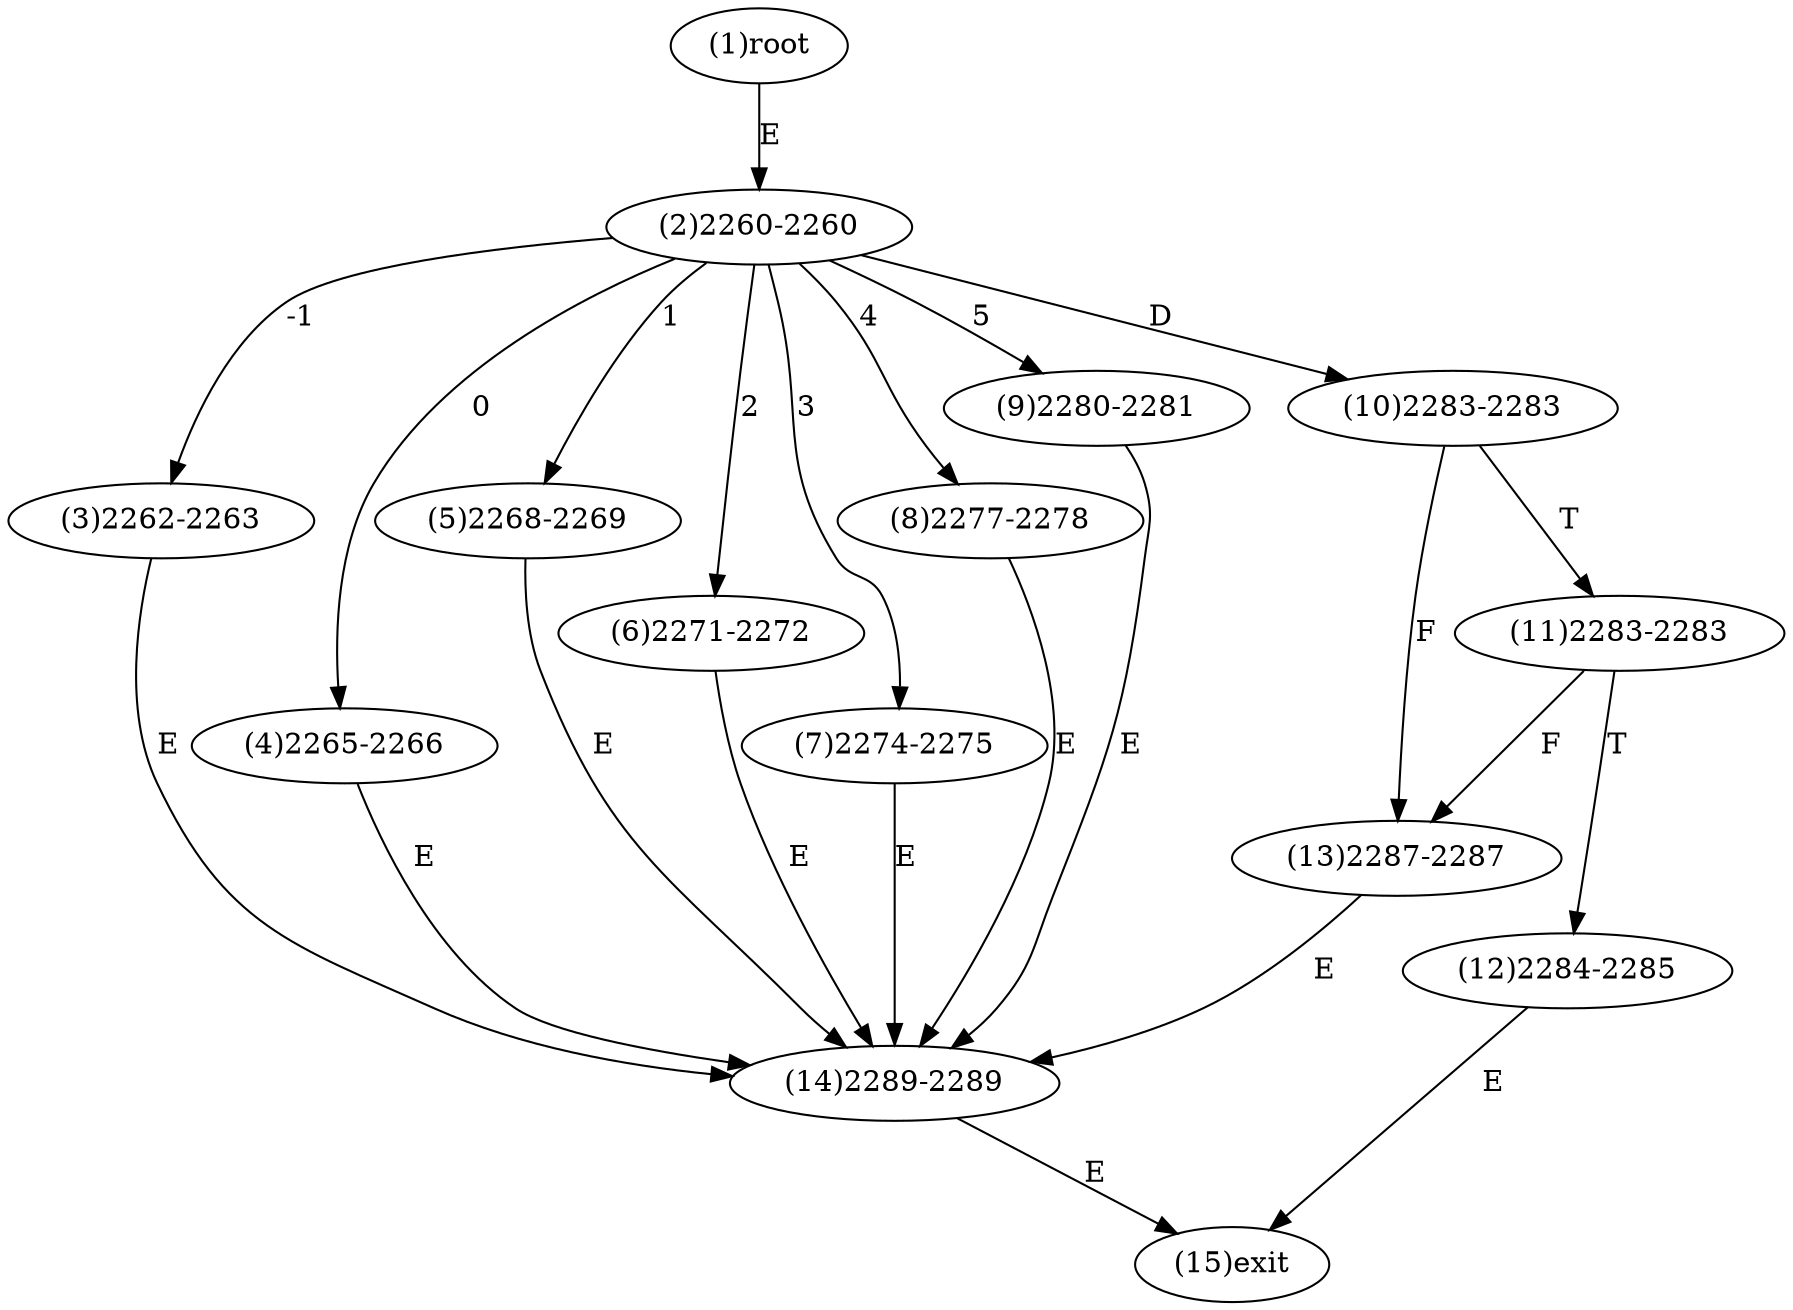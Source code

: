 digraph "" { 
1[ label="(1)root"];
2[ label="(2)2260-2260"];
3[ label="(3)2262-2263"];
4[ label="(4)2265-2266"];
5[ label="(5)2268-2269"];
6[ label="(6)2271-2272"];
7[ label="(7)2274-2275"];
8[ label="(8)2277-2278"];
9[ label="(9)2280-2281"];
10[ label="(10)2283-2283"];
11[ label="(11)2283-2283"];
12[ label="(12)2284-2285"];
13[ label="(13)2287-2287"];
14[ label="(14)2289-2289"];
15[ label="(15)exit"];
1->2[ label="E"];
2->3[ label="-1"];
2->4[ label="0"];
2->5[ label="1"];
2->6[ label="2"];
2->7[ label="3"];
2->8[ label="4"];
2->9[ label="5"];
2->10[ label="D"];
3->14[ label="E"];
4->14[ label="E"];
5->14[ label="E"];
6->14[ label="E"];
7->14[ label="E"];
8->14[ label="E"];
9->14[ label="E"];
10->13[ label="F"];
10->11[ label="T"];
11->13[ label="F"];
11->12[ label="T"];
12->15[ label="E"];
13->14[ label="E"];
14->15[ label="E"];
}